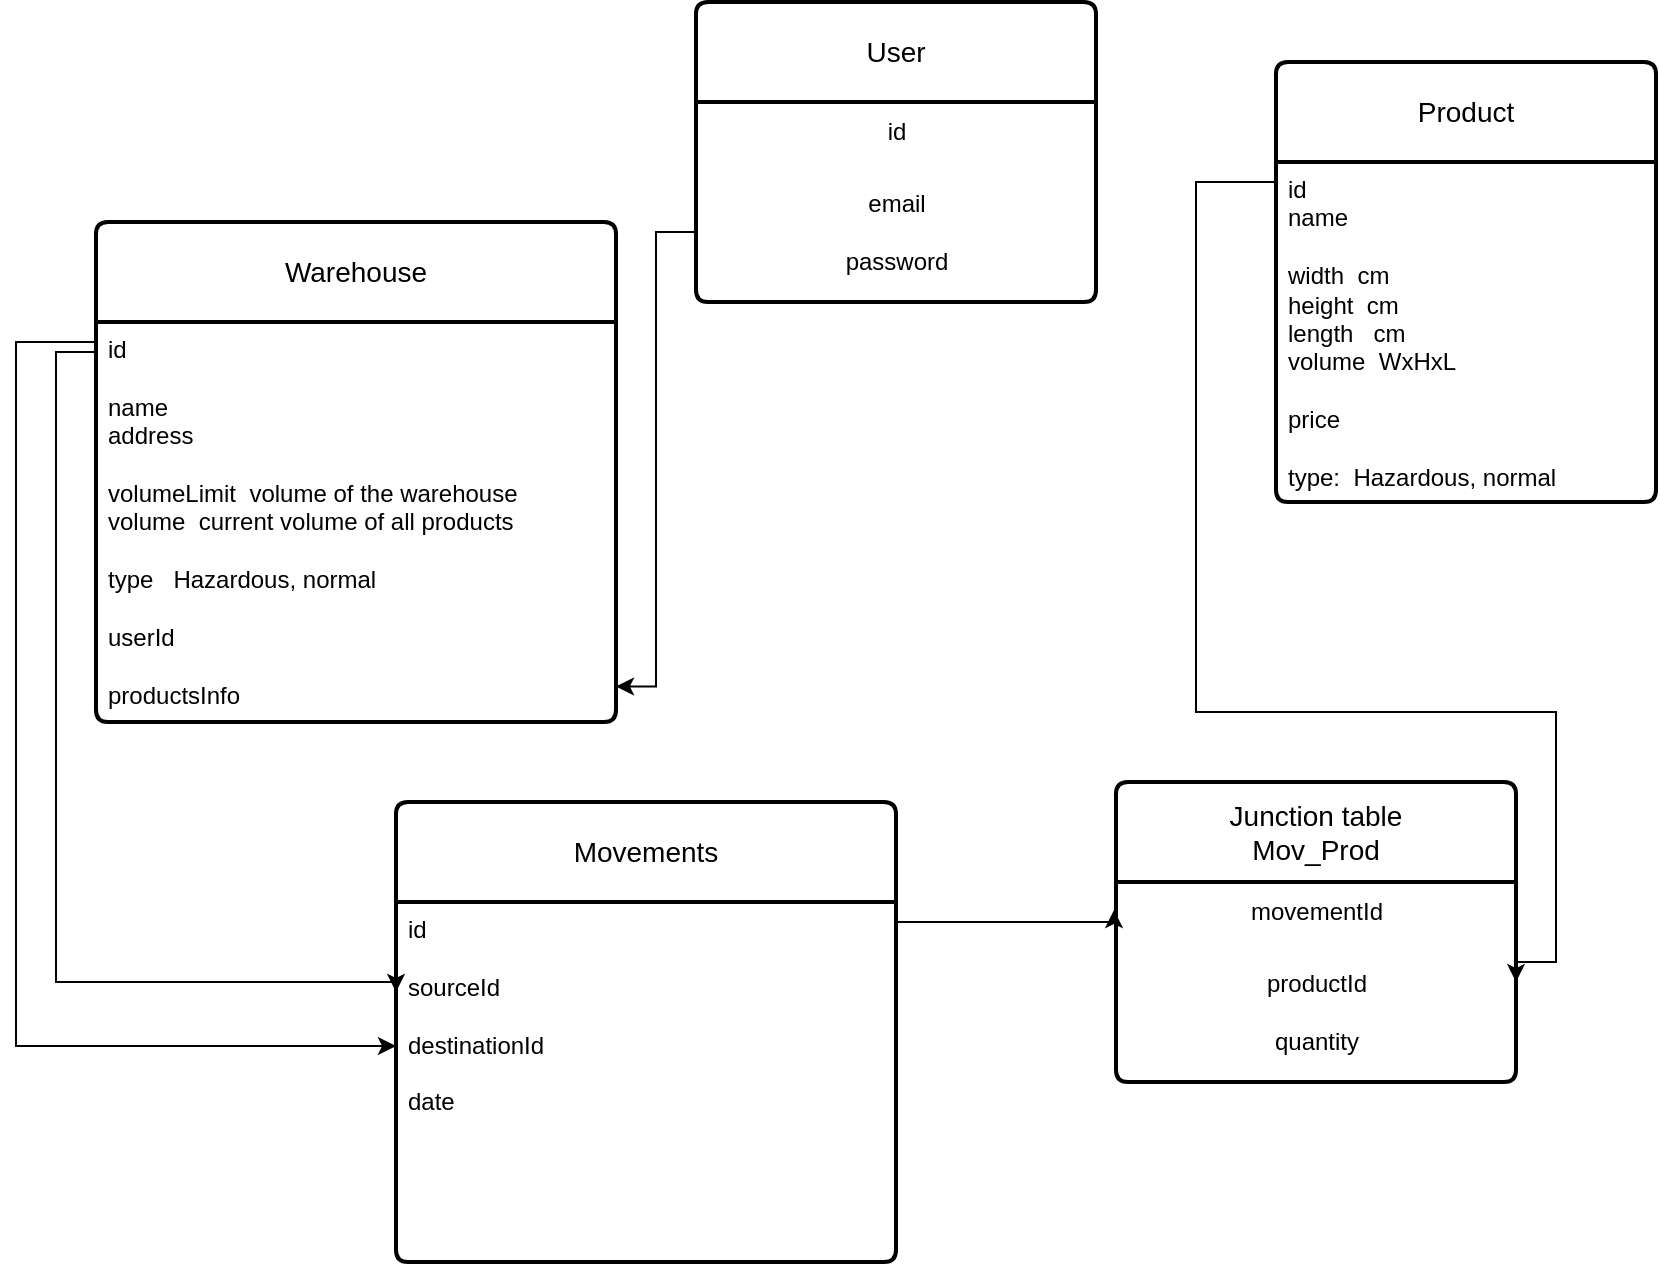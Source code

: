 <mxfile>
    <diagram name="Page-1" id="rR4khq-2CwiVMyommsQ8">
        <mxGraphModel dx="957" dy="668" grid="1" gridSize="10" guides="1" tooltips="1" connect="1" arrows="1" fold="1" page="1" pageScale="1" pageWidth="850" pageHeight="1100" math="0" shadow="0">
            <root>
                <mxCell id="0"/>
                <mxCell id="1" parent="0"/>
                <mxCell id="l-Y6i94T6LSOeRrApvME-1" value="Product" style="swimlane;childLayout=stackLayout;horizontal=1;startSize=50;horizontalStack=0;rounded=1;fontSize=14;fontStyle=0;strokeWidth=2;resizeParent=0;resizeLast=1;shadow=0;dashed=0;align=center;arcSize=4;whiteSpace=wrap;html=1;" parent="1" vertex="1">
                    <mxGeometry x="650" y="40" width="190" height="220" as="geometry"/>
                </mxCell>
                <mxCell id="2" style="edgeStyle=none;html=1;" parent="l-Y6i94T6LSOeRrApvME-1" source="l-Y6i94T6LSOeRrApvME-2" target="l-Y6i94T6LSOeRrApvME-1" edge="1">
                    <mxGeometry relative="1" as="geometry"/>
                </mxCell>
                <mxCell id="l-Y6i94T6LSOeRrApvME-2" value="id&lt;br&gt;name&lt;br&gt;&lt;br&gt;width&lt;span style=&quot;white-space: pre;&quot;&gt; &lt;/span&gt;&lt;span style=&quot;white-space: pre;&quot;&gt; &lt;/span&gt;cm&lt;br&gt;height&lt;span style=&quot;white-space: pre;&quot;&gt; &lt;/span&gt;&lt;span style=&quot;white-space: pre;&quot;&gt; &lt;/span&gt;cm&lt;br&gt;length&amp;nbsp;&lt;span style=&quot;white-space: pre;&quot;&gt; &lt;/span&gt;&lt;span style=&quot;white-space: pre;&quot;&gt; &lt;/span&gt;cm&lt;br&gt;volume&lt;span style=&quot;white-space: pre;&quot;&gt; &lt;span style=&quot;white-space: pre;&quot;&gt; &lt;/span&gt;&lt;/span&gt;WxHxL&lt;br&gt;&lt;br&gt;price&lt;br&gt;&lt;br&gt;type:&amp;nbsp;&lt;span style=&quot;white-space: pre;&quot;&gt; &lt;/span&gt;Hazardous, normal" style="align=left;strokeColor=none;fillColor=none;spacingLeft=4;fontSize=12;verticalAlign=top;resizable=0;rotatable=0;part=1;html=1;" parent="l-Y6i94T6LSOeRrApvME-1" vertex="1">
                    <mxGeometry y="50" width="190" height="170" as="geometry"/>
                </mxCell>
                <mxCell id="l-Y6i94T6LSOeRrApvME-3" value="Warehouse" style="swimlane;childLayout=stackLayout;horizontal=1;startSize=50;horizontalStack=0;rounded=1;fontSize=14;fontStyle=0;strokeWidth=2;resizeParent=0;resizeLast=1;shadow=0;dashed=0;align=center;arcSize=4;whiteSpace=wrap;html=1;" parent="1" vertex="1">
                    <mxGeometry x="60" y="120" width="260" height="250" as="geometry"/>
                </mxCell>
                <mxCell id="l-Y6i94T6LSOeRrApvME-4" value="id&lt;br&gt;&lt;br&gt;name&lt;br&gt;address&lt;br&gt;&lt;br&gt;volumeLimit&amp;nbsp;&lt;span style=&quot;white-space: pre;&quot;&gt; v&lt;/span&gt;olume of the warehouse&lt;br&gt;volume&lt;span style=&quot;white-space: pre;&quot;&gt; &lt;span style=&quot;white-space: pre;&quot;&gt; &lt;/span&gt;c&lt;/span&gt;urrent volume of all products&lt;br&gt;&lt;br&gt;type&amp;nbsp;&lt;span style=&quot;white-space: pre;&quot;&gt; &lt;/span&gt;&lt;span style=&quot;white-space: pre;&quot;&gt; &lt;/span&gt;Hazardous, normal&lt;br&gt;&lt;br&gt;userId&lt;br&gt;&lt;br&gt;productsInfo" style="align=left;strokeColor=none;fillColor=none;spacingLeft=4;fontSize=12;verticalAlign=top;resizable=0;rotatable=0;part=1;html=1;" parent="l-Y6i94T6LSOeRrApvME-3" vertex="1">
                    <mxGeometry y="50" width="260" height="200" as="geometry"/>
                </mxCell>
                <mxCell id="l-Y6i94T6LSOeRrApvME-5" value="User" style="swimlane;childLayout=stackLayout;horizontal=1;startSize=50;horizontalStack=0;rounded=1;fontSize=14;fontStyle=0;strokeWidth=2;resizeParent=0;resizeLast=1;shadow=0;dashed=0;align=center;arcSize=4;whiteSpace=wrap;html=1;" parent="1" vertex="1">
                    <mxGeometry x="360" y="10" width="200" height="150" as="geometry"/>
                </mxCell>
                <mxCell id="l-Y6i94T6LSOeRrApvME-7" value="id" style="text;html=1;align=center;verticalAlign=middle;resizable=0;points=[];autosize=1;strokeColor=none;fillColor=none;" parent="l-Y6i94T6LSOeRrApvME-5" vertex="1">
                    <mxGeometry y="50" width="200" height="30" as="geometry"/>
                </mxCell>
                <mxCell id="l-Y6i94T6LSOeRrApvME-8" value="email&lt;br&gt;&lt;br&gt;password" style="text;html=1;align=center;verticalAlign=middle;resizable=0;points=[];autosize=1;strokeColor=none;fillColor=none;" parent="l-Y6i94T6LSOeRrApvME-5" vertex="1">
                    <mxGeometry y="80" width="200" height="70" as="geometry"/>
                </mxCell>
                <mxCell id="l-Y6i94T6LSOeRrApvME-9" style="edgeStyle=orthogonalEdgeStyle;rounded=0;orthogonalLoop=1;jettySize=auto;html=1;entryX=1;entryY=0.911;entryDx=0;entryDy=0;entryPerimeter=0;" parent="1" source="l-Y6i94T6LSOeRrApvME-8" target="l-Y6i94T6LSOeRrApvME-4" edge="1">
                    <mxGeometry relative="1" as="geometry"/>
                </mxCell>
                <mxCell id="l-Y6i94T6LSOeRrApvME-10" value="Movements" style="swimlane;childLayout=stackLayout;horizontal=1;startSize=50;horizontalStack=0;rounded=1;fontSize=14;fontStyle=0;strokeWidth=2;resizeParent=0;resizeLast=1;shadow=0;dashed=0;align=center;arcSize=4;whiteSpace=wrap;html=1;" parent="1" vertex="1">
                    <mxGeometry x="210" y="410" width="250" height="230" as="geometry"/>
                </mxCell>
                <mxCell id="l-Y6i94T6LSOeRrApvME-11" value="id&lt;br&gt;&lt;br&gt;sourceId&lt;br&gt;&lt;br&gt;destinationId&lt;br&gt;&lt;br&gt;date" style="align=left;strokeColor=none;fillColor=none;spacingLeft=4;fontSize=12;verticalAlign=top;resizable=0;rotatable=0;part=1;html=1;" parent="l-Y6i94T6LSOeRrApvME-10" vertex="1">
                    <mxGeometry y="50" width="250" height="180" as="geometry"/>
                </mxCell>
                <mxCell id="l-Y6i94T6LSOeRrApvME-14" value="Junction table&lt;br&gt;Mov_Prod" style="swimlane;childLayout=stackLayout;horizontal=1;startSize=50;horizontalStack=0;rounded=1;fontSize=14;fontStyle=0;strokeWidth=2;resizeParent=0;resizeLast=1;shadow=0;dashed=0;align=center;arcSize=4;whiteSpace=wrap;html=1;" parent="1" vertex="1">
                    <mxGeometry x="570" y="400" width="200" height="150" as="geometry"/>
                </mxCell>
                <mxCell id="l-Y6i94T6LSOeRrApvME-15" value="movementId" style="text;html=1;align=center;verticalAlign=middle;resizable=0;points=[];autosize=1;strokeColor=none;fillColor=none;" parent="l-Y6i94T6LSOeRrApvME-14" vertex="1">
                    <mxGeometry y="50" width="200" height="30" as="geometry"/>
                </mxCell>
                <mxCell id="l-Y6i94T6LSOeRrApvME-16" value="productId&lt;br&gt;&lt;br&gt;quantity" style="text;html=1;align=center;verticalAlign=middle;resizable=0;points=[];autosize=1;strokeColor=none;fillColor=none;" parent="l-Y6i94T6LSOeRrApvME-14" vertex="1">
                    <mxGeometry y="80" width="200" height="70" as="geometry"/>
                </mxCell>
                <mxCell id="l-Y6i94T6LSOeRrApvME-19" style="edgeStyle=orthogonalEdgeStyle;rounded=0;orthogonalLoop=1;jettySize=auto;html=1;entryX=0;entryY=0.25;entryDx=0;entryDy=0;exitX=0;exitY=0.083;exitDx=0;exitDy=0;exitPerimeter=0;" parent="1" source="l-Y6i94T6LSOeRrApvME-4" target="l-Y6i94T6LSOeRrApvME-11" edge="1">
                    <mxGeometry relative="1" as="geometry">
                        <mxPoint x="30" y="480" as="targetPoint"/>
                        <Array as="points">
                            <mxPoint x="40" y="185"/>
                            <mxPoint x="40" y="500"/>
                            <mxPoint x="210" y="500"/>
                        </Array>
                    </mxGeometry>
                </mxCell>
                <mxCell id="l-Y6i94T6LSOeRrApvME-20" style="edgeStyle=orthogonalEdgeStyle;rounded=0;orthogonalLoop=1;jettySize=auto;html=1;exitX=0;exitY=0;exitDx=0;exitDy=0;entryX=0;entryY=0.4;entryDx=0;entryDy=0;entryPerimeter=0;" parent="1" source="l-Y6i94T6LSOeRrApvME-4" target="l-Y6i94T6LSOeRrApvME-11" edge="1">
                    <mxGeometry relative="1" as="geometry">
                        <mxPoint x="-40" y="520" as="targetPoint"/>
                        <Array as="points">
                            <mxPoint x="60" y="180"/>
                            <mxPoint x="20" y="180"/>
                            <mxPoint x="20" y="532"/>
                        </Array>
                    </mxGeometry>
                </mxCell>
                <mxCell id="l-Y6i94T6LSOeRrApvME-21" style="edgeStyle=orthogonalEdgeStyle;rounded=0;orthogonalLoop=1;jettySize=auto;html=1;exitX=0;exitY=0.5;exitDx=0;exitDy=0;entryX=1;entryY=0.286;entryDx=0;entryDy=0;entryPerimeter=0;" parent="1" source="l-Y6i94T6LSOeRrApvME-2" target="l-Y6i94T6LSOeRrApvME-16" edge="1">
                    <mxGeometry relative="1" as="geometry">
                        <Array as="points">
                            <mxPoint x="650" y="100"/>
                            <mxPoint x="610" y="100"/>
                            <mxPoint x="610" y="365"/>
                            <mxPoint x="790" y="365"/>
                            <mxPoint x="790" y="490"/>
                        </Array>
                    </mxGeometry>
                </mxCell>
                <mxCell id="l-Y6i94T6LSOeRrApvME-22" style="edgeStyle=orthogonalEdgeStyle;rounded=0;orthogonalLoop=1;jettySize=auto;html=1;entryX=-0.005;entryY=0.467;entryDx=0;entryDy=0;entryPerimeter=0;" parent="1" source="l-Y6i94T6LSOeRrApvME-11" target="l-Y6i94T6LSOeRrApvME-15" edge="1">
                    <mxGeometry relative="1" as="geometry">
                        <Array as="points">
                            <mxPoint x="569" y="470"/>
                        </Array>
                    </mxGeometry>
                </mxCell>
            </root>
        </mxGraphModel>
    </diagram>
</mxfile>